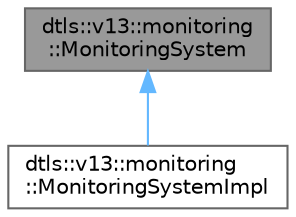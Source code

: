 digraph "dtls::v13::monitoring::MonitoringSystem"
{
 // LATEX_PDF_SIZE
  bgcolor="transparent";
  edge [fontname=Helvetica,fontsize=10,labelfontname=Helvetica,labelfontsize=10];
  node [fontname=Helvetica,fontsize=10,shape=box,height=0.2,width=0.4];
  Node1 [id="Node000001",label="dtls::v13::monitoring\l::MonitoringSystem",height=0.2,width=0.4,color="gray40", fillcolor="grey60", style="filled", fontcolor="black",tooltip="Comprehensive monitoring system."];
  Node1 -> Node2 [id="edge1_Node000001_Node000002",dir="back",color="steelblue1",style="solid",tooltip=" "];
  Node2 [id="Node000002",label="dtls::v13::monitoring\l::MonitoringSystemImpl",height=0.2,width=0.4,color="gray40", fillcolor="white", style="filled",URL="$classdtls_1_1v13_1_1monitoring_1_1MonitoringSystemImpl.html",tooltip="Monitoring system implementation."];
}
